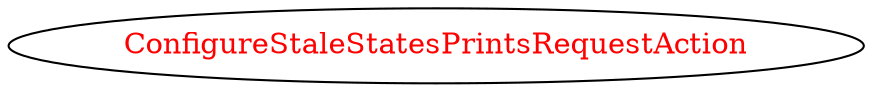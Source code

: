 digraph dependencyGraph {
 concentrate=true;
 ranksep="2.0";
 rankdir="LR"; 
 splines="ortho";
"ConfigureStaleStatesPrintsRequestAction" [fontcolor="red"];
}